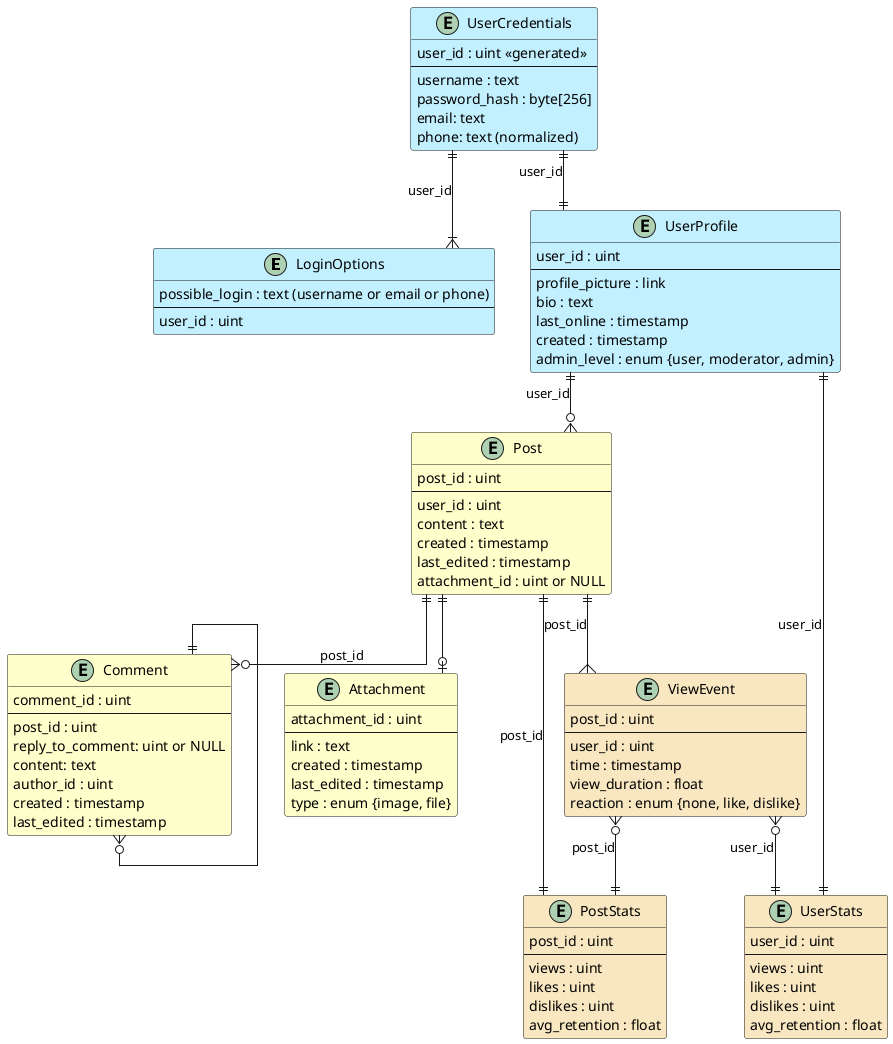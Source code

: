 @startuml

' hide the spot
' hide circle

' avoid problems with angled crows feet
skinparam linetype ortho

entity "LoginOptions" #Application {
  possible_login : text (username or email or phone)
  --
  user_id : uint
}

entity "UserCredentials" #Application {
  user_id : uint <<generated>>
  --
  username : text
  password_hash : byte[256]
  email: text
  phone: text (normalized)
}

entity "UserProfile" #Application {
  user_id : uint
  --
  profile_picture : link
  bio : text
  last_online : timestamp
  created : timestamp
  admin_level : enum {user, moderator, admin}
}

entity "Post" #Business {
  post_id : uint
  --
  user_id : uint
  content : text
  created : timestamp
  last_edited : timestamp
  attachment_id : uint or NULL
}

entity "Comment" #Business {
  comment_id : uint
  --
  post_id : uint
  reply_to_comment: uint or NULL
  content: text
  author_id : uint
  created : timestamp
  last_edited : timestamp
}

entity "Attachment" #Business {
  attachment_id : uint
  --
  link : text
  created : timestamp
  last_edited : timestamp
  type : enum {image, file}
}

entity "ViewEvent" #Strategy {
  post_id : uint
  --
  user_id : uint
  time : timestamp
  view_duration : float
  reaction : enum {none, like, dislike}
}

entity "PostStats" #Strategy {
  post_id : uint
  --
  views : uint
  likes : uint
  dislikes : uint
  avg_retention : float
}

entity "UserStats" #Strategy {
  user_id : uint
  --
  views : uint
  likes : uint
  dislikes : uint
  avg_retention : float
}

UserCredentials ||--|{ LoginOptions : "user_id"
UserCredentials ||--|| UserProfile : "user_id"
UserProfile ||--o{ Post : "user_id"
Post ||--o{ Comment : "post_id"
Comment ||--o{ Comment
Post ||--o| Attachment
Post ||--{ ViewEvent : "post_id"
Post ||--|| PostStats : "post_id"
ViewEvent }o--|| PostStats : "post_id"
ViewEvent }o--|| UserStats : "user_id"
UserProfile ||--|| UserStats : "user_id"

@enduml
